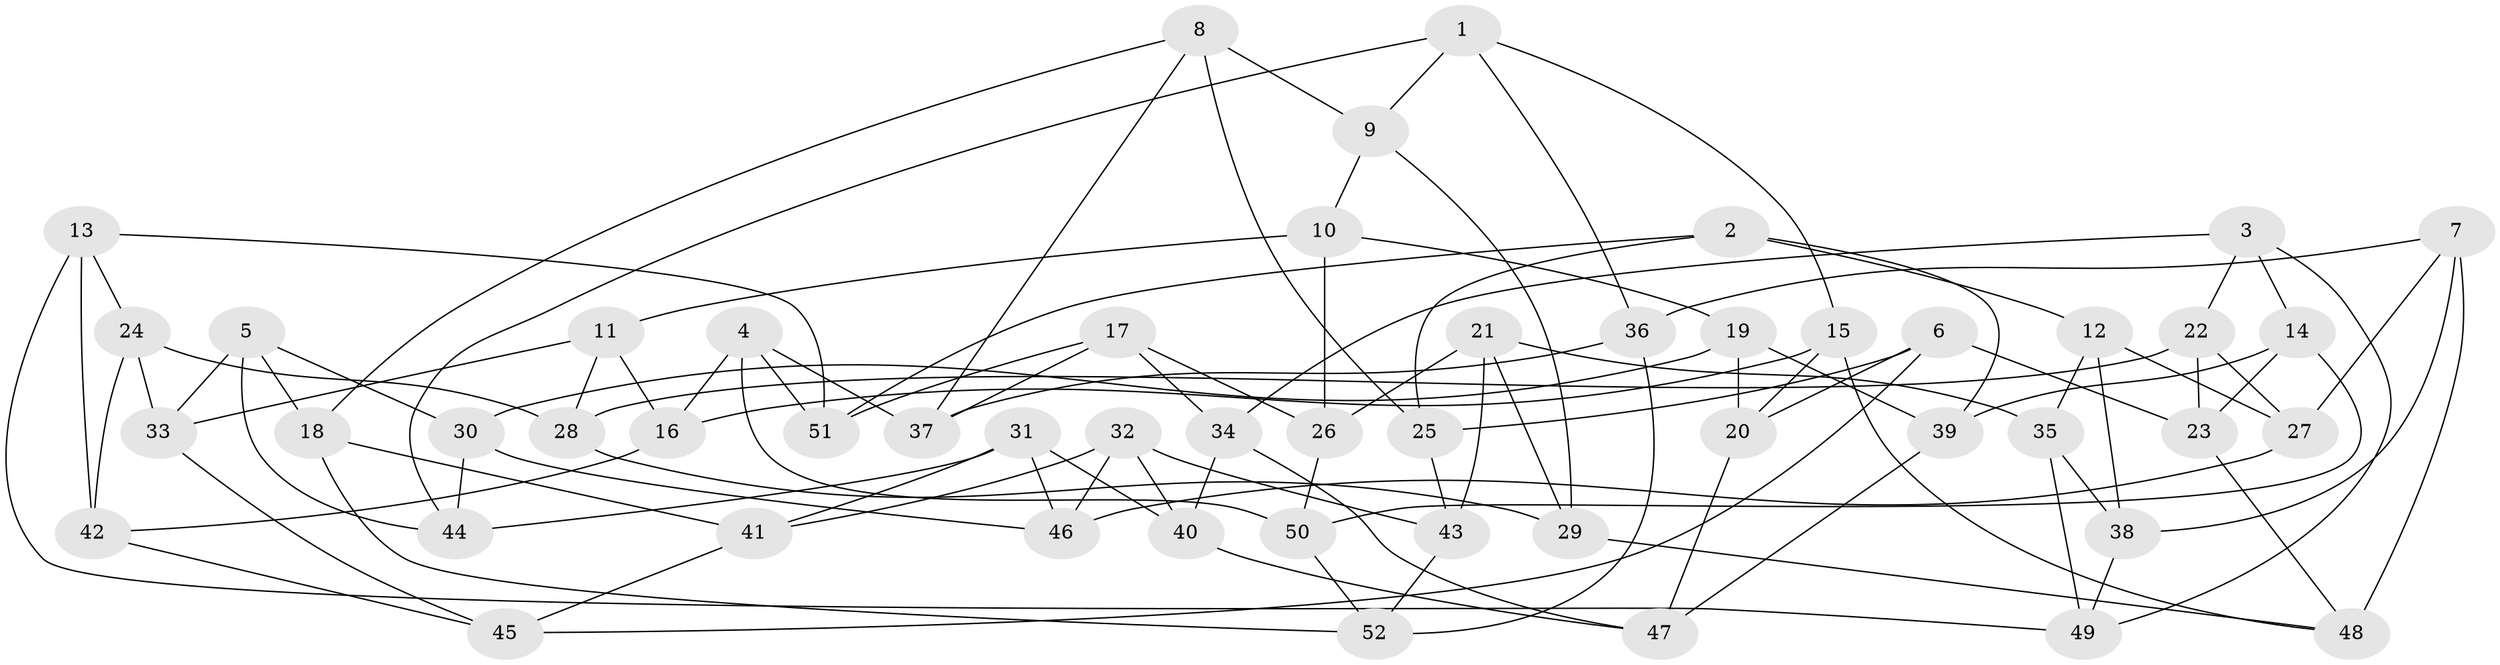 // coarse degree distribution, {5: 0.19230769230769232, 3: 0.23076923076923078, 4: 0.4230769230769231, 9: 0.038461538461538464, 7: 0.038461538461538464, 11: 0.038461538461538464, 6: 0.038461538461538464}
// Generated by graph-tools (version 1.1) at 2025/03/03/04/25 22:03:51]
// undirected, 52 vertices, 104 edges
graph export_dot {
graph [start="1"]
  node [color=gray90,style=filled];
  1;
  2;
  3;
  4;
  5;
  6;
  7;
  8;
  9;
  10;
  11;
  12;
  13;
  14;
  15;
  16;
  17;
  18;
  19;
  20;
  21;
  22;
  23;
  24;
  25;
  26;
  27;
  28;
  29;
  30;
  31;
  32;
  33;
  34;
  35;
  36;
  37;
  38;
  39;
  40;
  41;
  42;
  43;
  44;
  45;
  46;
  47;
  48;
  49;
  50;
  51;
  52;
  1 -- 15;
  1 -- 36;
  1 -- 44;
  1 -- 9;
  2 -- 25;
  2 -- 51;
  2 -- 39;
  2 -- 12;
  3 -- 34;
  3 -- 14;
  3 -- 49;
  3 -- 22;
  4 -- 37;
  4 -- 16;
  4 -- 51;
  4 -- 50;
  5 -- 30;
  5 -- 44;
  5 -- 33;
  5 -- 18;
  6 -- 45;
  6 -- 23;
  6 -- 25;
  6 -- 20;
  7 -- 38;
  7 -- 48;
  7 -- 27;
  7 -- 36;
  8 -- 9;
  8 -- 25;
  8 -- 18;
  8 -- 37;
  9 -- 29;
  9 -- 10;
  10 -- 11;
  10 -- 26;
  10 -- 19;
  11 -- 33;
  11 -- 28;
  11 -- 16;
  12 -- 27;
  12 -- 38;
  12 -- 35;
  13 -- 49;
  13 -- 24;
  13 -- 51;
  13 -- 42;
  14 -- 23;
  14 -- 39;
  14 -- 50;
  15 -- 16;
  15 -- 48;
  15 -- 20;
  16 -- 42;
  17 -- 26;
  17 -- 51;
  17 -- 37;
  17 -- 34;
  18 -- 52;
  18 -- 41;
  19 -- 30;
  19 -- 39;
  19 -- 20;
  20 -- 47;
  21 -- 43;
  21 -- 29;
  21 -- 26;
  21 -- 35;
  22 -- 28;
  22 -- 27;
  22 -- 23;
  23 -- 48;
  24 -- 28;
  24 -- 33;
  24 -- 42;
  25 -- 43;
  26 -- 50;
  27 -- 46;
  28 -- 29;
  29 -- 48;
  30 -- 44;
  30 -- 46;
  31 -- 44;
  31 -- 41;
  31 -- 46;
  31 -- 40;
  32 -- 43;
  32 -- 41;
  32 -- 46;
  32 -- 40;
  33 -- 45;
  34 -- 47;
  34 -- 40;
  35 -- 38;
  35 -- 49;
  36 -- 37;
  36 -- 52;
  38 -- 49;
  39 -- 47;
  40 -- 47;
  41 -- 45;
  42 -- 45;
  43 -- 52;
  50 -- 52;
}
